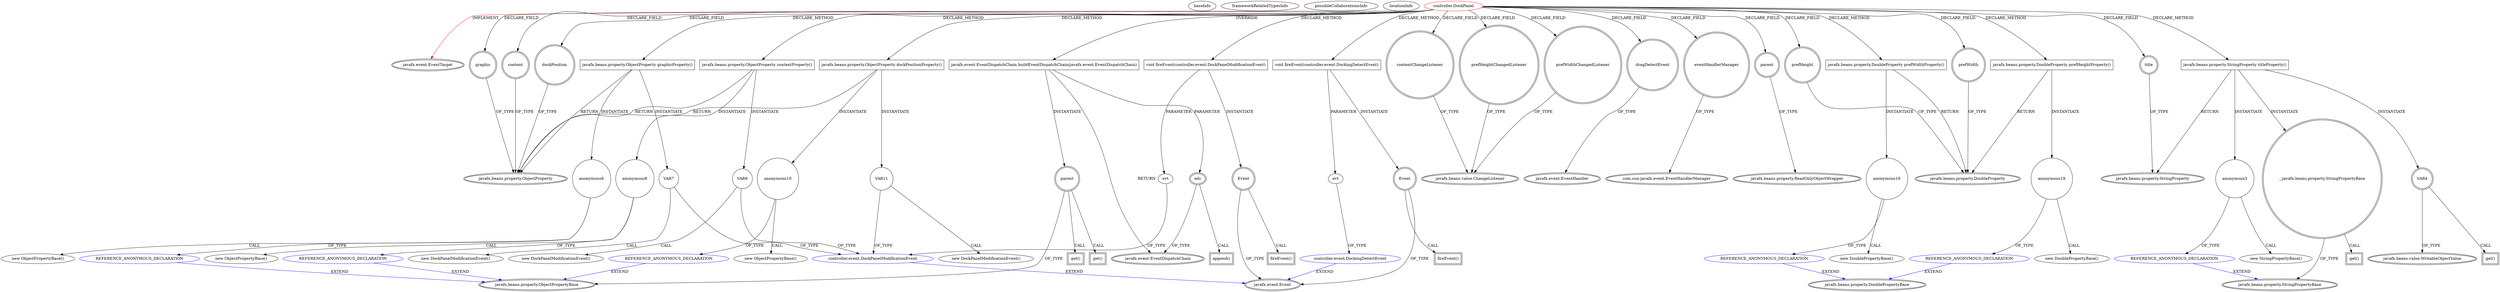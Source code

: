 digraph {
baseInfo[graphId=1677,category="extension_graph",isAnonymous=false,possibleRelation=true]
frameworkRelatedTypesInfo[0="javafx.event.EventTarget"]
possibleCollaborationsInfo[0="1677~CLIENT_METHOD_DECLARATION-PARAMETER_DECLARATION-~javafx.event.EventTarget ~javafx.event.Event ~false~false",1="1677~CLIENT_METHOD_DECLARATION-PARAMETER_DECLARATION-CLIENT_METHOD_DECLARATION-INSTANTIATION-CLIENT_METHOD_DECLARATION-INSTANTIATION-CLIENT_METHOD_DECLARATION-INSTANTIATION-~javafx.event.EventTarget ~javafx.event.Event ~false~false",2="1677~CLIENT_METHOD_DECLARATION-INSTANTIATION-~javafx.event.EventTarget ~javafx.beans.property.StringPropertyBase ~false~true",3="1677~CLIENT_METHOD_DECLARATION-INSTANTIATION-~javafx.event.EventTarget ~javafx.beans.property.DoublePropertyBase ~false~true",4="1677~CLIENT_METHOD_DECLARATION-INSTANTIATION-~javafx.event.EventTarget ~javafx.beans.property.ObjectPropertyBase ~false~true"]
locationInfo[projectName="abuczko-JFXDockManager",filePath="/abuczko-JFXDockManager/JFXDockManager-master/JFXDockManager/src/controller/DockPanel.java",contextSignature="DockPanel",graphId="1677"]
0[label="controller.DockPanel",vertexType="ROOT_CLIENT_CLASS_DECLARATION",isFrameworkType=false,color=red]
1[label="javafx.event.EventTarget",vertexType="FRAMEWORK_INTERFACE_TYPE",isFrameworkType=true,peripheries=2]
2[label="content",vertexType="FIELD_DECLARATION",isFrameworkType=true,peripheries=2,shape=circle]
3[label="javafx.beans.property.ObjectProperty",vertexType="FRAMEWORK_CLASS_TYPE",isFrameworkType=true,peripheries=2]
4[label="contentChangeListener",vertexType="FIELD_DECLARATION",isFrameworkType=true,peripheries=2,shape=circle]
5[label="javafx.beans.value.ChangeListener",vertexType="FRAMEWORK_INTERFACE_TYPE",isFrameworkType=true,peripheries=2]
6[label="dockPosition",vertexType="FIELD_DECLARATION",isFrameworkType=true,peripheries=2,shape=circle]
8[label="dragDetectEvent",vertexType="FIELD_DECLARATION",isFrameworkType=true,peripheries=2,shape=circle]
9[label="javafx.event.EventHandler",vertexType="FRAMEWORK_INTERFACE_TYPE",isFrameworkType=true,peripheries=2]
10[label="eventHandlerManager",vertexType="FIELD_DECLARATION",isFrameworkType=true,peripheries=2,shape=circle]
11[label="com.sun.javafx.event.EventHandlerManager",vertexType="FRAMEWORK_CLASS_TYPE",isFrameworkType=true,peripheries=2]
12[label="graphic",vertexType="FIELD_DECLARATION",isFrameworkType=true,peripheries=2,shape=circle]
14[label="parent",vertexType="FIELD_DECLARATION",isFrameworkType=true,peripheries=2,shape=circle]
15[label="javafx.beans.property.ReadOnlyObjectWrapper",vertexType="FRAMEWORK_CLASS_TYPE",isFrameworkType=true,peripheries=2]
16[label="prefHeight",vertexType="FIELD_DECLARATION",isFrameworkType=true,peripheries=2,shape=circle]
17[label="javafx.beans.property.DoubleProperty",vertexType="FRAMEWORK_CLASS_TYPE",isFrameworkType=true,peripheries=2]
18[label="prefHeightChangedListener",vertexType="FIELD_DECLARATION",isFrameworkType=true,peripheries=2,shape=circle]
20[label="prefWidth",vertexType="FIELD_DECLARATION",isFrameworkType=true,peripheries=2,shape=circle]
22[label="prefWidthChangedListener",vertexType="FIELD_DECLARATION",isFrameworkType=true,peripheries=2,shape=circle]
24[label="title",vertexType="FIELD_DECLARATION",isFrameworkType=true,peripheries=2,shape=circle]
25[label="javafx.beans.property.StringProperty",vertexType="FRAMEWORK_CLASS_TYPE",isFrameworkType=true,peripheries=2]
26[label="javafx.event.EventDispatchChain buildEventDispatchChain(javafx.event.EventDispatchChain)",vertexType="OVERRIDING_METHOD_DECLARATION",isFrameworkType=false,shape=box]
27[label="javafx.event.EventDispatchChain",vertexType="FRAMEWORK_INTERFACE_TYPE",isFrameworkType=true,peripheries=2]
28[label="edc",vertexType="PARAMETER_DECLARATION",isFrameworkType=true,peripheries=2]
30[label="parent",vertexType="VARIABLE_EXPRESION",isFrameworkType=true,peripheries=2,shape=circle]
32[label="javafx.beans.property.ObjectPropertyBase",vertexType="FRAMEWORK_CLASS_TYPE",isFrameworkType=true,peripheries=2]
31[label="get()",vertexType="INSIDE_CALL",isFrameworkType=true,peripheries=2,shape=box]
34[label="get()",vertexType="INSIDE_CALL",isFrameworkType=true,peripheries=2,shape=box]
36[label="append()",vertexType="INSIDE_CALL",isFrameworkType=true,peripheries=2,shape=box]
37[label="javafx.beans.property.StringProperty titleProperty()",vertexType="CLIENT_METHOD_DECLARATION",isFrameworkType=false,shape=box]
40[label="anonymous3",vertexType="VARIABLE_EXPRESION",isFrameworkType=false,shape=circle]
41[label="REFERENCE_ANONYMOUS_DECLARATION",vertexType="REFERENCE_ANONYMOUS_DECLARATION",isFrameworkType=false,color=blue]
42[label="javafx.beans.property.StringPropertyBase",vertexType="FRAMEWORK_CLASS_TYPE",isFrameworkType=true,peripheries=2]
39[label="new StringPropertyBase()",vertexType="CONSTRUCTOR_CALL",isFrameworkType=false]
43[label="VAR4",vertexType="VARIABLE_EXPRESION",isFrameworkType=true,peripheries=2,shape=circle]
45[label="javafx.beans.value.WritableObjectValue",vertexType="FRAMEWORK_INTERFACE_TYPE",isFrameworkType=true,peripheries=2]
44[label="get()",vertexType="INSIDE_CALL",isFrameworkType=true,peripheries=2,shape=box]
46[label="_:javafx.beans.property.StringPropertyBase",vertexType="VARIABLE_EXPRESION",isFrameworkType=true,peripheries=2,shape=circle]
47[label="get()",vertexType="INSIDE_CALL",isFrameworkType=true,peripheries=2,shape=box]
49[label="javafx.beans.property.ObjectProperty graphicProperty()",vertexType="CLIENT_METHOD_DECLARATION",isFrameworkType=false,shape=box]
52[label="anonymous6",vertexType="VARIABLE_EXPRESION",isFrameworkType=false,shape=circle]
53[label="REFERENCE_ANONYMOUS_DECLARATION",vertexType="REFERENCE_ANONYMOUS_DECLARATION",isFrameworkType=false,color=blue]
51[label="new ObjectPropertyBase()",vertexType="CONSTRUCTOR_CALL",isFrameworkType=false]
56[label="VAR7",vertexType="VARIABLE_EXPRESION",isFrameworkType=false,shape=circle]
57[label="controller.event.DockPanelModificationEvent",vertexType="REFERENCE_CLIENT_CLASS_DECLARATION",isFrameworkType=false,color=blue]
58[label="javafx.event.Event",vertexType="FRAMEWORK_CLASS_TYPE",isFrameworkType=true,peripheries=2]
55[label="new DockPanelModificationEvent()",vertexType="CONSTRUCTOR_CALL",isFrameworkType=false]
59[label="javafx.beans.property.ObjectProperty contentProperty()",vertexType="CLIENT_METHOD_DECLARATION",isFrameworkType=false,shape=box]
62[label="anonymous8",vertexType="VARIABLE_EXPRESION",isFrameworkType=false,shape=circle]
63[label="REFERENCE_ANONYMOUS_DECLARATION",vertexType="REFERENCE_ANONYMOUS_DECLARATION",isFrameworkType=false,color=blue]
61[label="new ObjectPropertyBase()",vertexType="CONSTRUCTOR_CALL",isFrameworkType=false]
66[label="VAR9",vertexType="VARIABLE_EXPRESION",isFrameworkType=false,shape=circle]
65[label="new DockPanelModificationEvent()",vertexType="CONSTRUCTOR_CALL",isFrameworkType=false]
68[label="javafx.beans.property.ObjectProperty dockPositionProperty()",vertexType="CLIENT_METHOD_DECLARATION",isFrameworkType=false,shape=box]
71[label="anonymous10",vertexType="VARIABLE_EXPRESION",isFrameworkType=false,shape=circle]
72[label="REFERENCE_ANONYMOUS_DECLARATION",vertexType="REFERENCE_ANONYMOUS_DECLARATION",isFrameworkType=false,color=blue]
70[label="new ObjectPropertyBase()",vertexType="CONSTRUCTOR_CALL",isFrameworkType=false]
75[label="VAR11",vertexType="VARIABLE_EXPRESION",isFrameworkType=false,shape=circle]
74[label="new DockPanelModificationEvent()",vertexType="CONSTRUCTOR_CALL",isFrameworkType=false]
96[label="javafx.beans.property.DoubleProperty prefWidthProperty()",vertexType="CLIENT_METHOD_DECLARATION",isFrameworkType=false,shape=box]
99[label="anonymous16",vertexType="VARIABLE_EXPRESION",isFrameworkType=false,shape=circle]
100[label="REFERENCE_ANONYMOUS_DECLARATION",vertexType="REFERENCE_ANONYMOUS_DECLARATION",isFrameworkType=false,color=blue]
101[label="javafx.beans.property.DoublePropertyBase",vertexType="FRAMEWORK_CLASS_TYPE",isFrameworkType=true,peripheries=2]
98[label="new DoublePropertyBase()",vertexType="CONSTRUCTOR_CALL",isFrameworkType=false]
110[label="javafx.beans.property.DoubleProperty prefHeightProperty()",vertexType="CLIENT_METHOD_DECLARATION",isFrameworkType=false,shape=box]
113[label="anonymous19",vertexType="VARIABLE_EXPRESION",isFrameworkType=false,shape=circle]
114[label="REFERENCE_ANONYMOUS_DECLARATION",vertexType="REFERENCE_ANONYMOUS_DECLARATION",isFrameworkType=false,color=blue]
112[label="new DoublePropertyBase()",vertexType="CONSTRUCTOR_CALL",isFrameworkType=false]
132[label="void fireEvent(controller.event.DockPanelModificationEvent)",vertexType="CLIENT_METHOD_DECLARATION",isFrameworkType=false,shape=box]
133[label="evt",vertexType="PARAMETER_DECLARATION",isFrameworkType=false]
135[label="Event",vertexType="VARIABLE_EXPRESION",isFrameworkType=true,peripheries=2,shape=circle]
136[label="fireEvent()",vertexType="INSIDE_CALL",isFrameworkType=true,peripheries=2,shape=box]
138[label="void fireEvent(controller.event.DockingDetectEvent)",vertexType="CLIENT_METHOD_DECLARATION",isFrameworkType=false,shape=box]
139[label="evt",vertexType="PARAMETER_DECLARATION",isFrameworkType=false]
140[label="controller.event.DockingDetectEvent",vertexType="REFERENCE_CLIENT_CLASS_DECLARATION",isFrameworkType=false,color=blue]
142[label="Event",vertexType="VARIABLE_EXPRESION",isFrameworkType=true,peripheries=2,shape=circle]
143[label="fireEvent()",vertexType="INSIDE_CALL",isFrameworkType=true,peripheries=2,shape=box]
0->1[label="IMPLEMENT",color=red]
0->2[label="DECLARE_FIELD"]
2->3[label="OF_TYPE"]
0->4[label="DECLARE_FIELD"]
4->5[label="OF_TYPE"]
0->6[label="DECLARE_FIELD"]
6->3[label="OF_TYPE"]
0->8[label="DECLARE_FIELD"]
8->9[label="OF_TYPE"]
0->10[label="DECLARE_FIELD"]
10->11[label="OF_TYPE"]
0->12[label="DECLARE_FIELD"]
12->3[label="OF_TYPE"]
0->14[label="DECLARE_FIELD"]
14->15[label="OF_TYPE"]
0->16[label="DECLARE_FIELD"]
16->17[label="OF_TYPE"]
0->18[label="DECLARE_FIELD"]
18->5[label="OF_TYPE"]
0->20[label="DECLARE_FIELD"]
20->17[label="OF_TYPE"]
0->22[label="DECLARE_FIELD"]
22->5[label="OF_TYPE"]
0->24[label="DECLARE_FIELD"]
24->25[label="OF_TYPE"]
0->26[label="OVERRIDE"]
26->27[label="RETURN"]
28->27[label="OF_TYPE"]
26->28[label="PARAMETER"]
26->30[label="INSTANTIATE"]
30->32[label="OF_TYPE"]
30->31[label="CALL"]
30->34[label="CALL"]
28->36[label="CALL"]
0->37[label="DECLARE_METHOD"]
37->25[label="RETURN"]
37->40[label="INSTANTIATE"]
41->42[label="EXTEND",color=blue]
40->41[label="OF_TYPE"]
40->39[label="CALL"]
37->43[label="INSTANTIATE"]
43->45[label="OF_TYPE"]
43->44[label="CALL"]
37->46[label="INSTANTIATE"]
46->42[label="OF_TYPE"]
46->47[label="CALL"]
0->49[label="DECLARE_METHOD"]
49->3[label="RETURN"]
49->52[label="INSTANTIATE"]
53->32[label="EXTEND",color=blue]
52->53[label="OF_TYPE"]
52->51[label="CALL"]
49->56[label="INSTANTIATE"]
57->58[label="EXTEND",color=blue]
56->57[label="OF_TYPE"]
56->55[label="CALL"]
0->59[label="DECLARE_METHOD"]
59->3[label="RETURN"]
59->62[label="INSTANTIATE"]
63->32[label="EXTEND",color=blue]
62->63[label="OF_TYPE"]
62->61[label="CALL"]
59->66[label="INSTANTIATE"]
66->57[label="OF_TYPE"]
66->65[label="CALL"]
0->68[label="DECLARE_METHOD"]
68->3[label="RETURN"]
68->71[label="INSTANTIATE"]
72->32[label="EXTEND",color=blue]
71->72[label="OF_TYPE"]
71->70[label="CALL"]
68->75[label="INSTANTIATE"]
75->57[label="OF_TYPE"]
75->74[label="CALL"]
0->96[label="DECLARE_METHOD"]
96->17[label="RETURN"]
96->99[label="INSTANTIATE"]
100->101[label="EXTEND",color=blue]
99->100[label="OF_TYPE"]
99->98[label="CALL"]
0->110[label="DECLARE_METHOD"]
110->17[label="RETURN"]
110->113[label="INSTANTIATE"]
114->101[label="EXTEND",color=blue]
113->114[label="OF_TYPE"]
113->112[label="CALL"]
0->132[label="DECLARE_METHOD"]
133->57[label="OF_TYPE"]
132->133[label="PARAMETER"]
132->135[label="INSTANTIATE"]
135->58[label="OF_TYPE"]
135->136[label="CALL"]
0->138[label="DECLARE_METHOD"]
140->58[label="EXTEND",color=blue]
139->140[label="OF_TYPE"]
138->139[label="PARAMETER"]
138->142[label="INSTANTIATE"]
142->58[label="OF_TYPE"]
142->143[label="CALL"]
}
